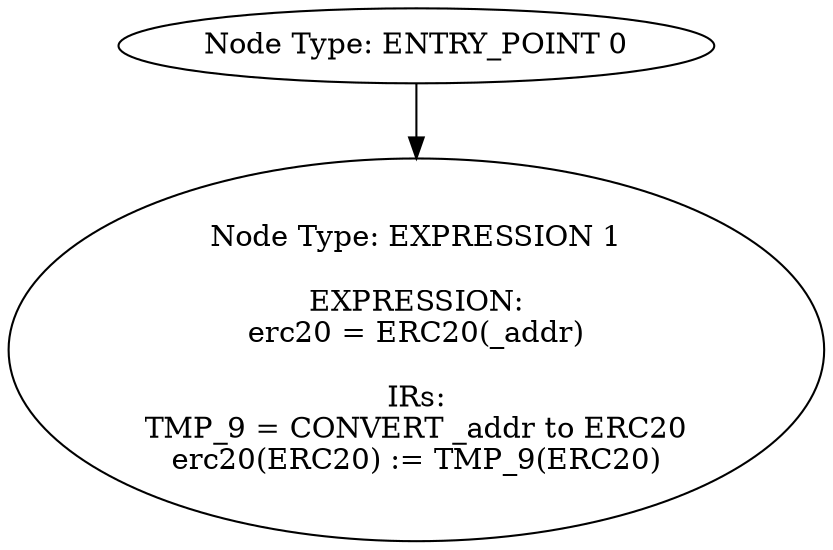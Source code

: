 digraph{
0[label="Node Type: ENTRY_POINT 0
"];
0->1;
1[label="Node Type: EXPRESSION 1

EXPRESSION:
erc20 = ERC20(_addr)

IRs:
TMP_9 = CONVERT _addr to ERC20
erc20(ERC20) := TMP_9(ERC20)"];
}

